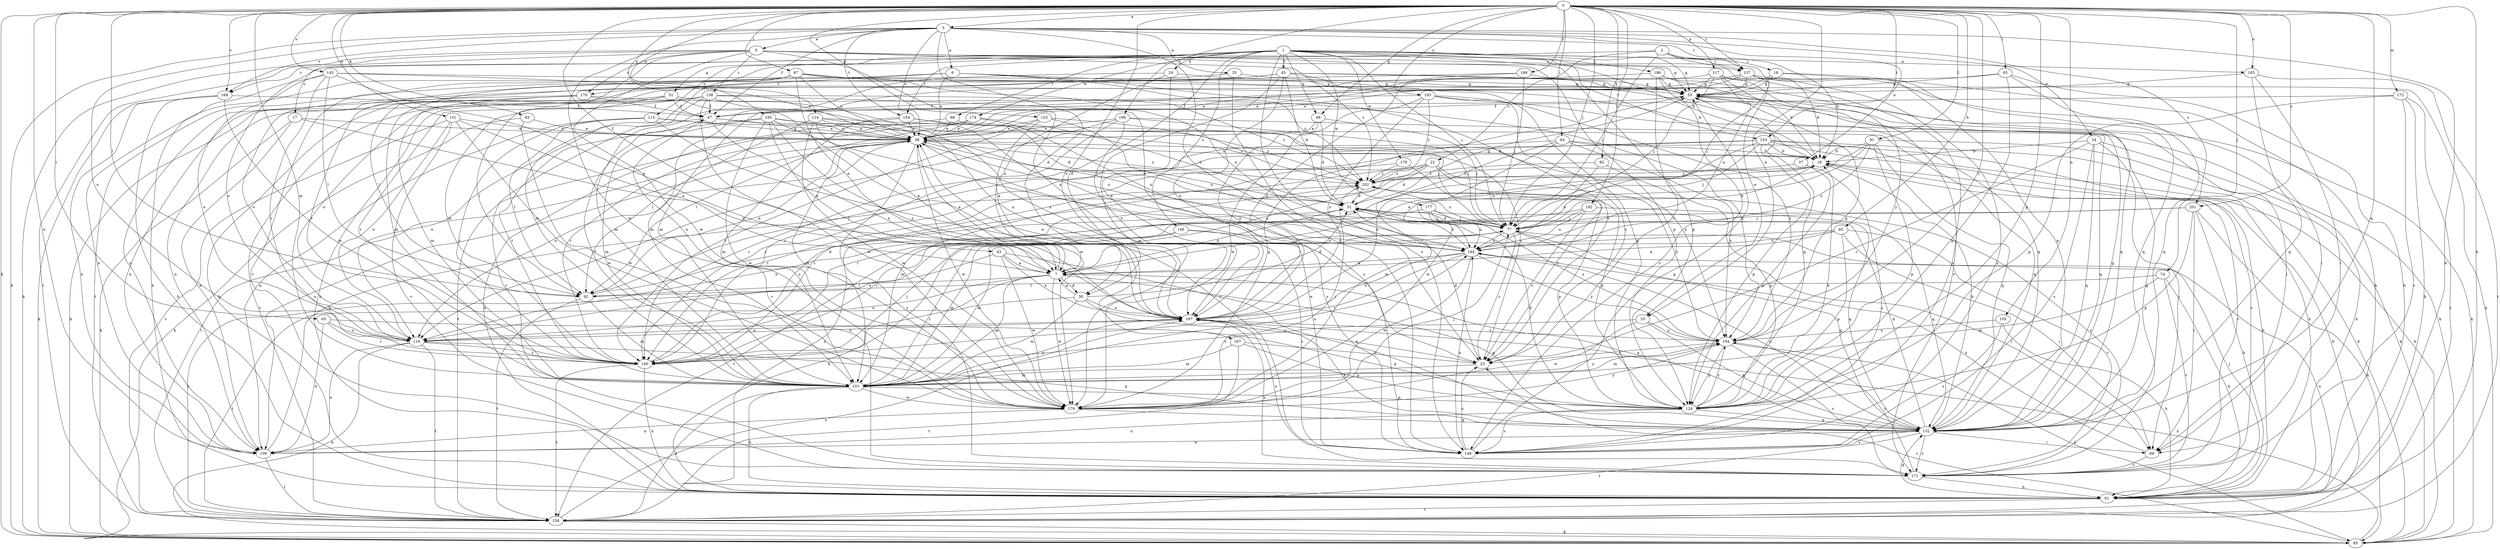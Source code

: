 strict digraph  {
0;
1;
2;
3;
5;
6;
7;
16;
17;
18;
22;
23;
24;
30;
31;
33;
34;
35;
37;
38;
43;
45;
47;
48;
51;
55;
60;
61;
63;
64;
65;
67;
68;
69;
74;
77;
82;
83;
85;
91;
92;
101;
105;
109;
114;
115;
116;
117;
123;
124;
131;
132;
137;
138;
140;
145;
146;
148;
153;
154;
156;
163;
164;
167;
168;
170;
171;
172;
174;
177;
178;
179;
185;
186;
187;
188;
192;
193;
194;
196;
201;
202;
0 -> 3  [label=a];
0 -> 33  [label=e];
0 -> 43  [label=f];
0 -> 48  [label=g];
0 -> 60  [label=h];
0 -> 61  [label=h];
0 -> 63  [label=i];
0 -> 64  [label=i];
0 -> 65  [label=i];
0 -> 67  [label=i];
0 -> 74  [label=j];
0 -> 77  [label=j];
0 -> 82  [label=k];
0 -> 83  [label=k];
0 -> 85  [label=k];
0 -> 91  [label=l];
0 -> 92  [label=l];
0 -> 101  [label=m];
0 -> 105  [label=n];
0 -> 109  [label=n];
0 -> 114  [label=o];
0 -> 117  [label=p];
0 -> 123  [label=p];
0 -> 124  [label=p];
0 -> 131  [label=q];
0 -> 132  [label=q];
0 -> 137  [label=r];
0 -> 145  [label=s];
0 -> 153  [label=t];
0 -> 163  [label=u];
0 -> 167  [label=v];
0 -> 168  [label=v];
0 -> 172  [label=w];
0 -> 185  [label=x];
0 -> 188  [label=y];
0 -> 192  [label=y];
0 -> 193  [label=y];
0 -> 194  [label=y];
0 -> 196  [label=z];
0 -> 201  [label=z];
1 -> 16  [label=b];
1 -> 17  [label=c];
1 -> 18  [label=c];
1 -> 24  [label=d];
1 -> 30  [label=d];
1 -> 45  [label=f];
1 -> 48  [label=g];
1 -> 51  [label=g];
1 -> 55  [label=g];
1 -> 68  [label=i];
1 -> 77  [label=j];
1 -> 101  [label=m];
1 -> 115  [label=o];
1 -> 124  [label=p];
1 -> 146  [label=s];
1 -> 148  [label=s];
1 -> 153  [label=t];
1 -> 154  [label=t];
1 -> 163  [label=u];
1 -> 174  [label=w];
1 -> 177  [label=w];
1 -> 178  [label=w];
1 -> 186  [label=x];
2 -> 16  [label=b];
2 -> 22  [label=c];
2 -> 33  [label=e];
2 -> 77  [label=j];
2 -> 116  [label=o];
2 -> 137  [label=r];
3 -> 5  [label=a];
3 -> 6  [label=a];
3 -> 30  [label=d];
3 -> 34  [label=e];
3 -> 35  [label=e];
3 -> 37  [label=e];
3 -> 38  [label=e];
3 -> 47  [label=f];
3 -> 61  [label=h];
3 -> 85  [label=k];
3 -> 116  [label=o];
3 -> 137  [label=r];
3 -> 148  [label=s];
3 -> 154  [label=t];
3 -> 168  [label=v];
3 -> 179  [label=w];
3 -> 201  [label=z];
5 -> 55  [label=g];
5 -> 85  [label=k];
5 -> 101  [label=m];
5 -> 124  [label=p];
5 -> 132  [label=q];
5 -> 137  [label=r];
5 -> 138  [label=r];
5 -> 156  [label=t];
5 -> 168  [label=v];
5 -> 170  [label=v];
5 -> 179  [label=w];
5 -> 187  [label=x];
5 -> 202  [label=z];
6 -> 23  [label=c];
6 -> 38  [label=e];
6 -> 124  [label=p];
6 -> 140  [label=r];
6 -> 170  [label=v];
6 -> 202  [label=z];
7 -> 30  [label=d];
7 -> 31  [label=d];
7 -> 38  [label=e];
7 -> 92  [label=l];
7 -> 101  [label=m];
7 -> 116  [label=o];
7 -> 132  [label=q];
7 -> 140  [label=r];
7 -> 179  [label=w];
16 -> 38  [label=e];
16 -> 61  [label=h];
16 -> 140  [label=r];
16 -> 171  [label=v];
16 -> 202  [label=z];
17 -> 38  [label=e];
17 -> 85  [label=k];
17 -> 109  [label=n];
17 -> 187  [label=x];
18 -> 55  [label=g];
18 -> 61  [label=h];
18 -> 101  [label=m];
18 -> 132  [label=q];
22 -> 7  [label=a];
22 -> 31  [label=d];
22 -> 101  [label=m];
22 -> 124  [label=p];
22 -> 140  [label=r];
22 -> 194  [label=y];
22 -> 202  [label=z];
23 -> 31  [label=d];
23 -> 101  [label=m];
24 -> 7  [label=a];
24 -> 55  [label=g];
24 -> 101  [label=m];
24 -> 187  [label=x];
30 -> 7  [label=a];
30 -> 23  [label=c];
30 -> 31  [label=d];
30 -> 101  [label=m];
30 -> 156  [label=t];
30 -> 187  [label=x];
31 -> 38  [label=e];
31 -> 55  [label=g];
31 -> 77  [label=j];
33 -> 132  [label=q];
33 -> 140  [label=r];
33 -> 179  [label=w];
33 -> 194  [label=y];
34 -> 16  [label=b];
34 -> 23  [label=c];
34 -> 69  [label=i];
34 -> 85  [label=k];
34 -> 132  [label=q];
34 -> 148  [label=s];
35 -> 23  [label=c];
35 -> 55  [label=g];
35 -> 156  [label=t];
37 -> 124  [label=p];
37 -> 148  [label=s];
37 -> 202  [label=z];
38 -> 16  [label=b];
38 -> 101  [label=m];
38 -> 109  [label=n];
38 -> 116  [label=o];
38 -> 148  [label=s];
38 -> 156  [label=t];
38 -> 171  [label=v];
38 -> 179  [label=w];
38 -> 202  [label=z];
43 -> 7  [label=a];
43 -> 132  [label=q];
43 -> 156  [label=t];
43 -> 179  [label=w];
43 -> 187  [label=x];
45 -> 16  [label=b];
45 -> 31  [label=d];
45 -> 55  [label=g];
45 -> 85  [label=k];
45 -> 92  [label=l];
45 -> 116  [label=o];
45 -> 179  [label=w];
45 -> 187  [label=x];
47 -> 38  [label=e];
47 -> 77  [label=j];
47 -> 116  [label=o];
47 -> 171  [label=v];
47 -> 187  [label=x];
48 -> 31  [label=d];
48 -> 38  [label=e];
48 -> 77  [label=j];
48 -> 187  [label=x];
51 -> 47  [label=f];
51 -> 61  [label=h];
51 -> 92  [label=l];
51 -> 156  [label=t];
51 -> 179  [label=w];
51 -> 187  [label=x];
55 -> 47  [label=f];
55 -> 69  [label=i];
55 -> 85  [label=k];
60 -> 7  [label=a];
60 -> 69  [label=i];
60 -> 101  [label=m];
60 -> 124  [label=p];
60 -> 164  [label=u];
60 -> 171  [label=v];
61 -> 77  [label=j];
61 -> 132  [label=q];
61 -> 156  [label=t];
61 -> 202  [label=z];
63 -> 55  [label=g];
63 -> 61  [label=h];
63 -> 116  [label=o];
63 -> 124  [label=p];
63 -> 132  [label=q];
64 -> 16  [label=b];
64 -> 85  [label=k];
64 -> 140  [label=r];
64 -> 179  [label=w];
64 -> 187  [label=x];
64 -> 194  [label=y];
65 -> 109  [label=n];
65 -> 116  [label=o];
65 -> 124  [label=p];
65 -> 140  [label=r];
67 -> 7  [label=a];
67 -> 38  [label=e];
67 -> 55  [label=g];
67 -> 101  [label=m];
67 -> 109  [label=n];
67 -> 132  [label=q];
67 -> 164  [label=u];
67 -> 171  [label=v];
68 -> 38  [label=e];
68 -> 156  [label=t];
68 -> 202  [label=z];
69 -> 164  [label=u];
69 -> 171  [label=v];
74 -> 61  [label=h];
74 -> 92  [label=l];
74 -> 101  [label=m];
74 -> 171  [label=v];
77 -> 16  [label=b];
77 -> 23  [label=c];
77 -> 31  [label=d];
77 -> 69  [label=i];
77 -> 101  [label=m];
77 -> 132  [label=q];
77 -> 164  [label=u];
77 -> 202  [label=z];
82 -> 124  [label=p];
82 -> 164  [label=u];
82 -> 202  [label=z];
83 -> 38  [label=e];
83 -> 85  [label=k];
83 -> 179  [label=w];
85 -> 23  [label=c];
85 -> 187  [label=x];
91 -> 7  [label=a];
91 -> 16  [label=b];
91 -> 61  [label=h];
91 -> 124  [label=p];
91 -> 132  [label=q];
91 -> 164  [label=u];
91 -> 179  [label=w];
92 -> 31  [label=d];
92 -> 38  [label=e];
92 -> 101  [label=m];
92 -> 156  [label=t];
101 -> 47  [label=f];
101 -> 61  [label=h];
101 -> 77  [label=j];
101 -> 124  [label=p];
101 -> 156  [label=t];
101 -> 164  [label=u];
101 -> 179  [label=w];
101 -> 187  [label=x];
101 -> 194  [label=y];
105 -> 61  [label=h];
105 -> 148  [label=s];
105 -> 194  [label=y];
109 -> 16  [label=b];
109 -> 156  [label=t];
114 -> 7  [label=a];
114 -> 23  [label=c];
114 -> 38  [label=e];
114 -> 77  [label=j];
114 -> 92  [label=l];
114 -> 179  [label=w];
115 -> 38  [label=e];
115 -> 92  [label=l];
115 -> 109  [label=n];
115 -> 132  [label=q];
115 -> 140  [label=r];
115 -> 171  [label=v];
116 -> 85  [label=k];
116 -> 109  [label=n];
116 -> 132  [label=q];
116 -> 140  [label=r];
116 -> 156  [label=t];
116 -> 187  [label=x];
117 -> 16  [label=b];
117 -> 38  [label=e];
117 -> 55  [label=g];
117 -> 77  [label=j];
117 -> 148  [label=s];
117 -> 164  [label=u];
117 -> 194  [label=y];
123 -> 7  [label=a];
123 -> 38  [label=e];
123 -> 140  [label=r];
123 -> 164  [label=u];
123 -> 202  [label=z];
124 -> 16  [label=b];
124 -> 31  [label=d];
124 -> 55  [label=g];
124 -> 109  [label=n];
124 -> 132  [label=q];
124 -> 148  [label=s];
124 -> 194  [label=y];
131 -> 7  [label=a];
131 -> 38  [label=e];
131 -> 116  [label=o];
131 -> 156  [label=t];
131 -> 171  [label=v];
131 -> 179  [label=w];
132 -> 7  [label=a];
132 -> 16  [label=b];
132 -> 31  [label=d];
132 -> 55  [label=g];
132 -> 69  [label=i];
132 -> 109  [label=n];
132 -> 148  [label=s];
132 -> 156  [label=t];
132 -> 164  [label=u];
132 -> 171  [label=v];
132 -> 187  [label=x];
137 -> 16  [label=b];
137 -> 38  [label=e];
137 -> 55  [label=g];
137 -> 69  [label=i];
137 -> 77  [label=j];
137 -> 101  [label=m];
137 -> 148  [label=s];
138 -> 47  [label=f];
138 -> 85  [label=k];
138 -> 109  [label=n];
138 -> 140  [label=r];
138 -> 148  [label=s];
138 -> 171  [label=v];
138 -> 179  [label=w];
138 -> 187  [label=x];
138 -> 202  [label=z];
140 -> 61  [label=h];
140 -> 77  [label=j];
140 -> 156  [label=t];
140 -> 202  [label=z];
145 -> 7  [label=a];
145 -> 38  [label=e];
145 -> 55  [label=g];
145 -> 61  [label=h];
145 -> 92  [label=l];
145 -> 116  [label=o];
145 -> 140  [label=r];
146 -> 61  [label=h];
146 -> 116  [label=o];
146 -> 148  [label=s];
146 -> 164  [label=u];
148 -> 23  [label=c];
148 -> 38  [label=e];
148 -> 55  [label=g];
148 -> 164  [label=u];
153 -> 16  [label=b];
153 -> 61  [label=h];
153 -> 77  [label=j];
153 -> 85  [label=k];
153 -> 92  [label=l];
153 -> 124  [label=p];
153 -> 140  [label=r];
153 -> 164  [label=u];
153 -> 171  [label=v];
154 -> 31  [label=d];
154 -> 38  [label=e];
154 -> 61  [label=h];
154 -> 101  [label=m];
154 -> 164  [label=u];
156 -> 16  [label=b];
156 -> 85  [label=k];
156 -> 164  [label=u];
156 -> 187  [label=x];
163 -> 55  [label=g];
163 -> 69  [label=i];
163 -> 132  [label=q];
163 -> 156  [label=t];
164 -> 7  [label=a];
164 -> 31  [label=d];
164 -> 140  [label=r];
164 -> 179  [label=w];
164 -> 187  [label=x];
164 -> 194  [label=y];
167 -> 23  [label=c];
167 -> 101  [label=m];
167 -> 124  [label=p];
167 -> 156  [label=t];
168 -> 47  [label=f];
168 -> 61  [label=h];
168 -> 85  [label=k];
168 -> 101  [label=m];
168 -> 109  [label=n];
170 -> 47  [label=f];
170 -> 61  [label=h];
170 -> 101  [label=m];
170 -> 109  [label=n];
170 -> 194  [label=y];
171 -> 55  [label=g];
171 -> 61  [label=h];
171 -> 187  [label=x];
171 -> 194  [label=y];
171 -> 202  [label=z];
172 -> 47  [label=f];
172 -> 61  [label=h];
172 -> 124  [label=p];
172 -> 156  [label=t];
172 -> 171  [label=v];
174 -> 31  [label=d];
174 -> 38  [label=e];
174 -> 92  [label=l];
174 -> 140  [label=r];
174 -> 164  [label=u];
177 -> 77  [label=j];
177 -> 132  [label=q];
177 -> 156  [label=t];
177 -> 164  [label=u];
177 -> 194  [label=y];
178 -> 23  [label=c];
178 -> 140  [label=r];
178 -> 202  [label=z];
179 -> 55  [label=g];
179 -> 77  [label=j];
179 -> 109  [label=n];
179 -> 132  [label=q];
179 -> 194  [label=y];
179 -> 202  [label=z];
185 -> 7  [label=a];
185 -> 23  [label=c];
185 -> 38  [label=e];
185 -> 101  [label=m];
185 -> 140  [label=r];
185 -> 179  [label=w];
185 -> 187  [label=x];
185 -> 194  [label=y];
186 -> 23  [label=c];
186 -> 38  [label=e];
186 -> 55  [label=g];
186 -> 132  [label=q];
186 -> 148  [label=s];
186 -> 171  [label=v];
187 -> 38  [label=e];
187 -> 116  [label=o];
187 -> 148  [label=s];
187 -> 194  [label=y];
188 -> 55  [label=g];
188 -> 77  [label=j];
188 -> 109  [label=n];
188 -> 187  [label=x];
192 -> 23  [label=c];
192 -> 77  [label=j];
192 -> 116  [label=o];
192 -> 132  [label=q];
192 -> 164  [label=u];
193 -> 23  [label=c];
193 -> 47  [label=f];
193 -> 85  [label=k];
193 -> 179  [label=w];
193 -> 187  [label=x];
193 -> 194  [label=y];
193 -> 202  [label=z];
194 -> 23  [label=c];
194 -> 55  [label=g];
194 -> 85  [label=k];
194 -> 101  [label=m];
194 -> 124  [label=p];
194 -> 171  [label=v];
196 -> 38  [label=e];
196 -> 77  [label=j];
196 -> 116  [label=o];
196 -> 132  [label=q];
196 -> 140  [label=r];
196 -> 187  [label=x];
201 -> 61  [label=h];
201 -> 69  [label=i];
201 -> 77  [label=j];
201 -> 85  [label=k];
201 -> 124  [label=p];
201 -> 140  [label=r];
202 -> 31  [label=d];
202 -> 124  [label=p];
}
